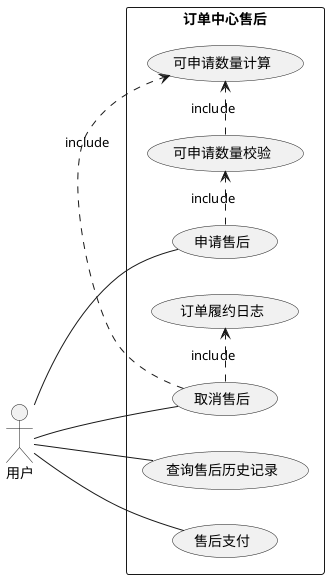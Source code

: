 @startuml

left to right direction
skinparam packageStyle rectangle
actor 用户
rectangle 订单中心售后 {
  用户 -- (申请售后)
  (申请售后).>(可申请数量校验):include
  (可申请数量校验).>(可申请数量计算):include
  用户 -- (取消售后)
  (取消售后).>(订单履约日志):include
  (取消售后).>(可申请数量计算):include
  用户 -- (查询售后历史记录)
  用户 -- (售后支付)
}

@enduml